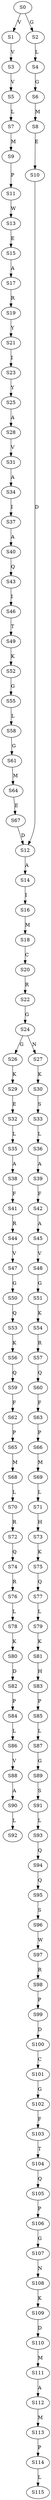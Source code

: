 strict digraph  {
	S0 -> S1 [ label = V ];
	S0 -> S2 [ label = G ];
	S1 -> S3 [ label = V ];
	S2 -> S4 [ label = L ];
	S3 -> S5 [ label = V ];
	S4 -> S6 [ label = G ];
	S5 -> S7 [ label = L ];
	S6 -> S8 [ label = M ];
	S7 -> S9 [ label = M ];
	S8 -> S10 [ label = E ];
	S9 -> S11 [ label = P ];
	S10 -> S12 [ label = D ];
	S11 -> S13 [ label = W ];
	S12 -> S14 [ label = A ];
	S13 -> S15 [ label = E ];
	S14 -> S16 [ label = I ];
	S15 -> S17 [ label = A ];
	S16 -> S18 [ label = M ];
	S17 -> S19 [ label = R ];
	S18 -> S20 [ label = C ];
	S19 -> S21 [ label = Y ];
	S20 -> S22 [ label = R ];
	S21 -> S23 [ label = I ];
	S22 -> S24 [ label = G ];
	S23 -> S25 [ label = Y ];
	S24 -> S26 [ label = G ];
	S24 -> S27 [ label = N ];
	S25 -> S28 [ label = A ];
	S26 -> S29 [ label = K ];
	S27 -> S30 [ label = K ];
	S28 -> S31 [ label = V ];
	S29 -> S32 [ label = E ];
	S30 -> S33 [ label = S ];
	S31 -> S34 [ label = A ];
	S32 -> S35 [ label = L ];
	S33 -> S36 [ label = L ];
	S34 -> S37 [ label = I ];
	S35 -> S38 [ label = A ];
	S36 -> S39 [ label = A ];
	S37 -> S40 [ label = A ];
	S38 -> S41 [ label = F ];
	S39 -> S42 [ label = F ];
	S40 -> S43 [ label = Q ];
	S41 -> S44 [ label = R ];
	S42 -> S45 [ label = A ];
	S43 -> S46 [ label = I ];
	S44 -> S47 [ label = V ];
	S45 -> S48 [ label = V ];
	S46 -> S49 [ label = T ];
	S47 -> S50 [ label = G ];
	S48 -> S51 [ label = G ];
	S49 -> S52 [ label = K ];
	S50 -> S53 [ label = Q ];
	S51 -> S54 [ label = K ];
	S52 -> S55 [ label = G ];
	S53 -> S56 [ label = K ];
	S54 -> S57 [ label = R ];
	S55 -> S58 [ label = L ];
	S56 -> S59 [ label = Q ];
	S57 -> S60 [ label = Q ];
	S58 -> S61 [ label = G ];
	S59 -> S62 [ label = F ];
	S60 -> S63 [ label = F ];
	S61 -> S64 [ label = M ];
	S62 -> S65 [ label = P ];
	S63 -> S66 [ label = P ];
	S64 -> S67 [ label = E ];
	S65 -> S68 [ label = M ];
	S66 -> S69 [ label = M ];
	S67 -> S12 [ label = D ];
	S68 -> S70 [ label = L ];
	S69 -> S71 [ label = L ];
	S70 -> S72 [ label = R ];
	S71 -> S73 [ label = H ];
	S72 -> S74 [ label = Q ];
	S73 -> S75 [ label = K ];
	S74 -> S76 [ label = R ];
	S75 -> S77 [ label = Q ];
	S76 -> S78 [ label = L ];
	S77 -> S79 [ label = L ];
	S78 -> S80 [ label = K ];
	S79 -> S81 [ label = K ];
	S80 -> S82 [ label = D ];
	S81 -> S83 [ label = H ];
	S82 -> S84 [ label = P ];
	S83 -> S85 [ label = P ];
	S84 -> S86 [ label = L ];
	S85 -> S87 [ label = L ];
	S86 -> S88 [ label = V ];
	S87 -> S89 [ label = G ];
	S88 -> S90 [ label = A ];
	S89 -> S91 [ label = S ];
	S90 -> S92 [ label = L ];
	S91 -> S93 [ label = L ];
	S93 -> S94 [ label = Q ];
	S94 -> S95 [ label = Q ];
	S95 -> S96 [ label = S ];
	S96 -> S97 [ label = W ];
	S97 -> S98 [ label = R ];
	S98 -> S99 [ label = P ];
	S99 -> S100 [ label = D ];
	S100 -> S101 [ label = C ];
	S101 -> S102 [ label = G ];
	S102 -> S103 [ label = F ];
	S103 -> S104 [ label = T ];
	S104 -> S105 [ label = Q ];
	S105 -> S106 [ label = P ];
	S106 -> S107 [ label = G ];
	S107 -> S108 [ label = N ];
	S108 -> S109 [ label = K ];
	S109 -> S110 [ label = D ];
	S110 -> S111 [ label = M ];
	S111 -> S112 [ label = A ];
	S112 -> S113 [ label = M ];
	S113 -> S114 [ label = P ];
	S114 -> S115 [ label = L ];
}
